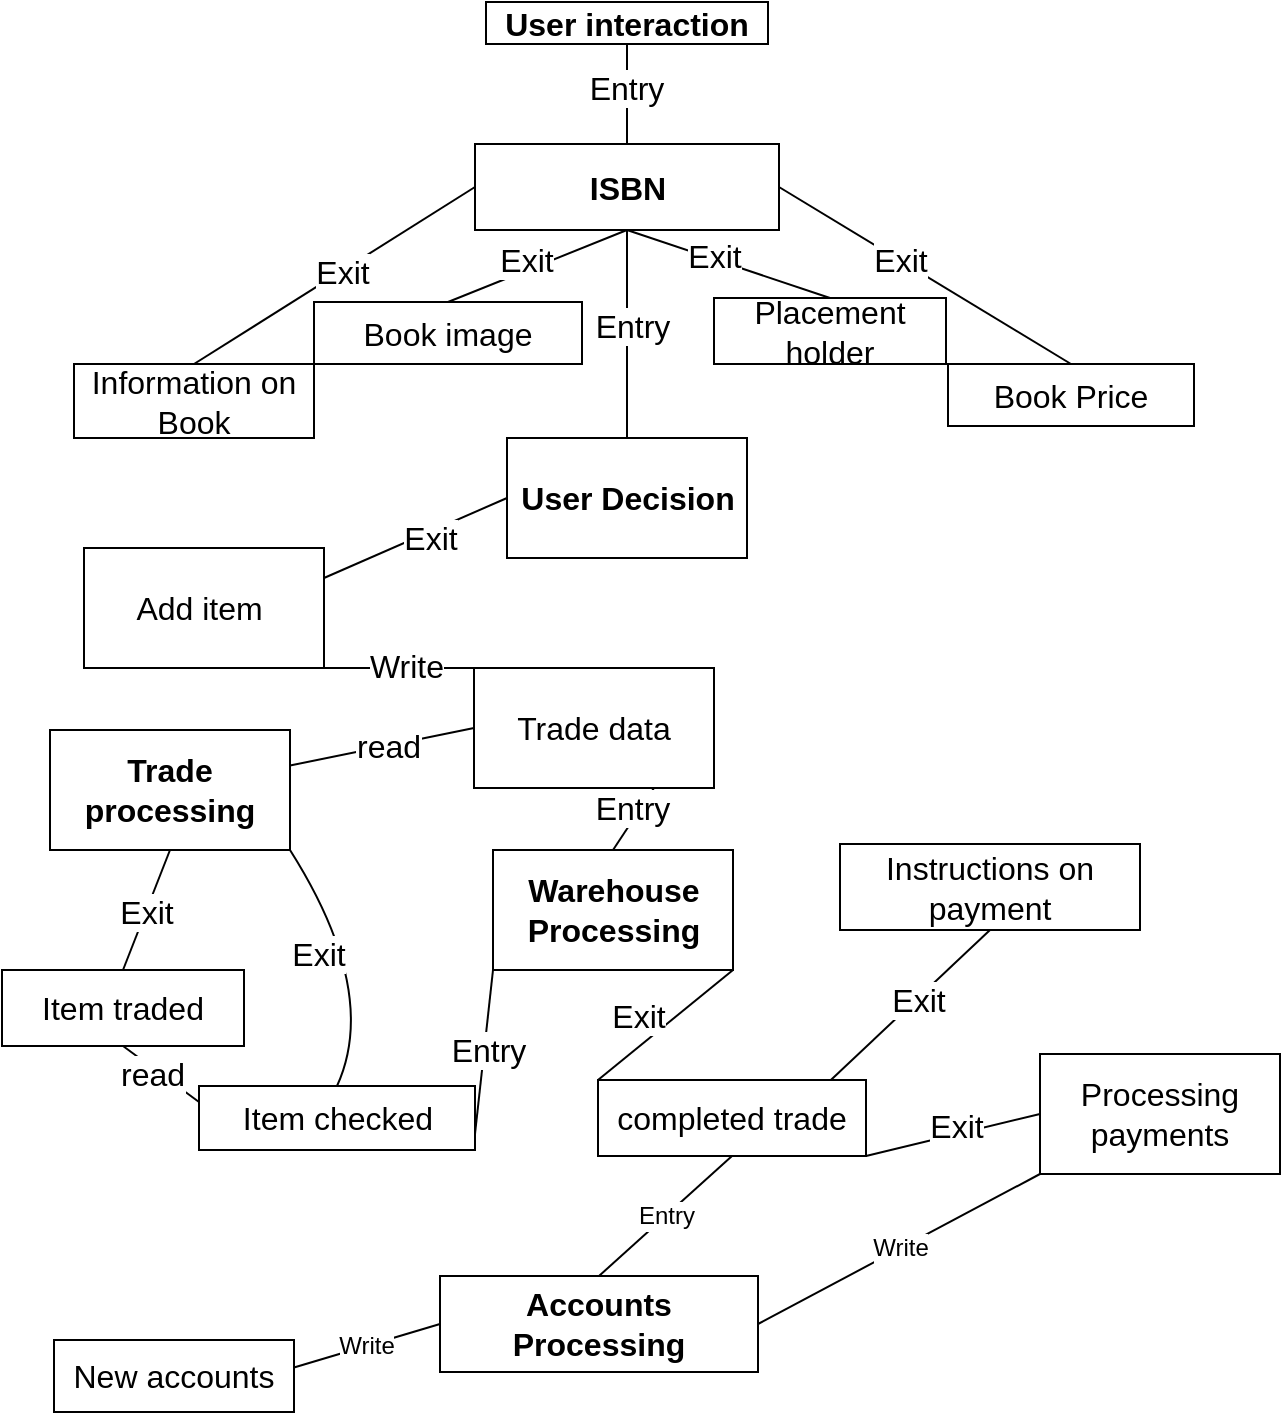 <mxfile version="22.1.22" type="device">
  <diagram name="Page-1" id="oY0__F3UTra54N4F4Q-K">
    <mxGraphModel dx="1052" dy="1177" grid="0" gridSize="10" guides="1" tooltips="1" connect="1" arrows="1" fold="1" page="0" pageScale="1" pageWidth="827" pageHeight="1169" math="0" shadow="0">
      <root>
        <mxCell id="0" />
        <mxCell id="1" parent="0" />
        <mxCell id="jhHn27THDJ7oCrYEGevS-1" value="&lt;b&gt;User interaction&lt;/b&gt;" style="rounded=0;whiteSpace=wrap;html=1;fontSize=16;" vertex="1" parent="1">
          <mxGeometry x="131" y="-166" width="141" height="21" as="geometry" />
        </mxCell>
        <mxCell id="jhHn27THDJ7oCrYEGevS-2" value="&lt;b&gt;ISBN&lt;/b&gt;" style="rounded=0;whiteSpace=wrap;html=1;fontSize=16;" vertex="1" parent="1">
          <mxGeometry x="125.5" y="-95" width="152" height="43" as="geometry" />
        </mxCell>
        <mxCell id="jhHn27THDJ7oCrYEGevS-3" value="" style="endArrow=none;html=1;rounded=0;fontSize=12;startSize=8;endSize=8;curved=1;entryX=0.5;entryY=1;entryDx=0;entryDy=0;exitX=0.5;exitY=0;exitDx=0;exitDy=0;" edge="1" parent="1" source="jhHn27THDJ7oCrYEGevS-2" target="jhHn27THDJ7oCrYEGevS-1">
          <mxGeometry width="50" height="50" relative="1" as="geometry">
            <mxPoint x="154" y="-87" as="sourcePoint" />
            <mxPoint x="204" y="-137" as="targetPoint" />
          </mxGeometry>
        </mxCell>
        <mxCell id="jhHn27THDJ7oCrYEGevS-4" value="Entry" style="edgeLabel;html=1;align=center;verticalAlign=middle;resizable=0;points=[];fontSize=16;" vertex="1" connectable="0" parent="jhHn27THDJ7oCrYEGevS-3">
          <mxGeometry x="0.2" y="-4" relative="1" as="geometry">
            <mxPoint x="-5" y="2" as="offset" />
          </mxGeometry>
        </mxCell>
        <mxCell id="jhHn27THDJ7oCrYEGevS-5" value="" style="endArrow=none;html=1;rounded=0;fontSize=12;startSize=8;endSize=8;curved=1;entryX=0;entryY=0.5;entryDx=0;entryDy=0;exitX=0.5;exitY=0;exitDx=0;exitDy=0;" edge="1" parent="1" source="jhHn27THDJ7oCrYEGevS-10" target="jhHn27THDJ7oCrYEGevS-2">
          <mxGeometry width="50" height="50" relative="1" as="geometry">
            <mxPoint x="-6" y="14" as="sourcePoint" />
            <mxPoint x="125.5" y="-75" as="targetPoint" />
          </mxGeometry>
        </mxCell>
        <mxCell id="jhHn27THDJ7oCrYEGevS-16" value="Exit" style="edgeLabel;html=1;align=center;verticalAlign=middle;resizable=0;points=[];fontSize=16;" vertex="1" connectable="0" parent="jhHn27THDJ7oCrYEGevS-5">
          <mxGeometry x="0.056" relative="1" as="geometry">
            <mxPoint as="offset" />
          </mxGeometry>
        </mxCell>
        <mxCell id="jhHn27THDJ7oCrYEGevS-7" value="" style="endArrow=none;html=1;rounded=0;fontSize=12;startSize=8;endSize=8;curved=1;entryX=0.5;entryY=0;entryDx=0;entryDy=0;exitX=0.5;exitY=1;exitDx=0;exitDy=0;" edge="1" parent="1" source="jhHn27THDJ7oCrYEGevS-2" target="jhHn27THDJ7oCrYEGevS-12">
          <mxGeometry width="50" height="50" relative="1" as="geometry">
            <mxPoint x="193" y="13" as="sourcePoint" />
            <mxPoint x="243" y="-37" as="targetPoint" />
          </mxGeometry>
        </mxCell>
        <mxCell id="jhHn27THDJ7oCrYEGevS-14" value="Exit&lt;br&gt;" style="edgeLabel;html=1;align=center;verticalAlign=middle;resizable=0;points=[];fontSize=16;" vertex="1" connectable="0" parent="jhHn27THDJ7oCrYEGevS-7">
          <mxGeometry x="-0.097" y="5" relative="1" as="geometry">
            <mxPoint x="-12" y="-6" as="offset" />
          </mxGeometry>
        </mxCell>
        <mxCell id="jhHn27THDJ7oCrYEGevS-8" value="" style="endArrow=none;html=1;rounded=0;fontSize=12;startSize=8;endSize=8;curved=1;entryX=0.5;entryY=1;entryDx=0;entryDy=0;exitX=0.5;exitY=0;exitDx=0;exitDy=0;" edge="1" parent="1" source="jhHn27THDJ7oCrYEGevS-13" target="jhHn27THDJ7oCrYEGevS-2">
          <mxGeometry width="50" height="50" relative="1" as="geometry">
            <mxPoint x="212" y="28.5" as="sourcePoint" />
            <mxPoint x="217" y="-29.5" as="targetPoint" />
          </mxGeometry>
        </mxCell>
        <mxCell id="jhHn27THDJ7oCrYEGevS-15" value="Exit" style="edgeLabel;html=1;align=center;verticalAlign=middle;resizable=0;points=[];fontSize=16;" vertex="1" connectable="0" parent="jhHn27THDJ7oCrYEGevS-8">
          <mxGeometry x="-0.044" relative="1" as="geometry">
            <mxPoint x="-10" y="-5" as="offset" />
          </mxGeometry>
        </mxCell>
        <mxCell id="jhHn27THDJ7oCrYEGevS-9" value="" style="endArrow=none;html=1;rounded=0;fontSize=12;startSize=8;endSize=8;curved=1;exitX=1;exitY=0.5;exitDx=0;exitDy=0;entryX=0.5;entryY=0;entryDx=0;entryDy=0;" edge="1" parent="1" source="jhHn27THDJ7oCrYEGevS-2" target="jhHn27THDJ7oCrYEGevS-18">
          <mxGeometry width="50" height="50" relative="1" as="geometry">
            <mxPoint x="294" y="-32" as="sourcePoint" />
            <mxPoint x="386" y="5" as="targetPoint" />
          </mxGeometry>
        </mxCell>
        <mxCell id="jhHn27THDJ7oCrYEGevS-17" value="Exit" style="edgeLabel;html=1;align=center;verticalAlign=middle;resizable=0;points=[];fontSize=16;" vertex="1" connectable="0" parent="jhHn27THDJ7oCrYEGevS-9">
          <mxGeometry x="-0.177" relative="1" as="geometry">
            <mxPoint as="offset" />
          </mxGeometry>
        </mxCell>
        <mxCell id="jhHn27THDJ7oCrYEGevS-10" value="Information on Book" style="rounded=0;whiteSpace=wrap;html=1;fontSize=16;" vertex="1" parent="1">
          <mxGeometry x="-75" y="15" width="120" height="37" as="geometry" />
        </mxCell>
        <mxCell id="jhHn27THDJ7oCrYEGevS-11" style="edgeStyle=none;curved=1;rounded=0;orthogonalLoop=1;jettySize=auto;html=1;exitX=0.5;exitY=1;exitDx=0;exitDy=0;fontSize=12;startSize=8;endSize=8;" edge="1" parent="1" source="jhHn27THDJ7oCrYEGevS-10" target="jhHn27THDJ7oCrYEGevS-10">
          <mxGeometry relative="1" as="geometry" />
        </mxCell>
        <mxCell id="jhHn27THDJ7oCrYEGevS-12" value="Book image" style="rounded=0;whiteSpace=wrap;html=1;fontSize=16;" vertex="1" parent="1">
          <mxGeometry x="45" y="-16" width="134" height="31" as="geometry" />
        </mxCell>
        <mxCell id="jhHn27THDJ7oCrYEGevS-13" value="Placement holder" style="rounded=0;whiteSpace=wrap;html=1;fontSize=16;" vertex="1" parent="1">
          <mxGeometry x="245" y="-18" width="116" height="33" as="geometry" />
        </mxCell>
        <mxCell id="jhHn27THDJ7oCrYEGevS-18" value="Book Price" style="rounded=0;whiteSpace=wrap;html=1;fontSize=16;" vertex="1" parent="1">
          <mxGeometry x="362" y="15" width="123" height="31" as="geometry" />
        </mxCell>
        <mxCell id="jhHn27THDJ7oCrYEGevS-21" value="" style="endArrow=none;html=1;rounded=0;fontSize=12;startSize=8;endSize=8;curved=1;entryX=0.5;entryY=1;entryDx=0;entryDy=0;exitX=0.5;exitY=0;exitDx=0;exitDy=0;" edge="1" parent="1" source="jhHn27THDJ7oCrYEGevS-22" target="jhHn27THDJ7oCrYEGevS-2">
          <mxGeometry width="50" height="50" relative="1" as="geometry">
            <mxPoint x="202" y="98" as="sourcePoint" />
            <mxPoint x="225" y="75" as="targetPoint" />
          </mxGeometry>
        </mxCell>
        <mxCell id="jhHn27THDJ7oCrYEGevS-24" value="Entry" style="edgeLabel;html=1;align=center;verticalAlign=middle;resizable=0;points=[];fontSize=16;" vertex="1" connectable="0" parent="jhHn27THDJ7oCrYEGevS-21">
          <mxGeometry x="0.077" y="-1" relative="1" as="geometry">
            <mxPoint x="1" as="offset" />
          </mxGeometry>
        </mxCell>
        <mxCell id="jhHn27THDJ7oCrYEGevS-22" value="&lt;b&gt;User Decision&lt;/b&gt;" style="rounded=0;whiteSpace=wrap;html=1;fontSize=16;" vertex="1" parent="1">
          <mxGeometry x="141.5" y="52" width="120" height="60" as="geometry" />
        </mxCell>
        <mxCell id="jhHn27THDJ7oCrYEGevS-25" value="" style="endArrow=none;html=1;rounded=0;fontSize=12;startSize=8;endSize=8;curved=1;entryX=0;entryY=0.5;entryDx=0;entryDy=0;exitX=1;exitY=0.25;exitDx=0;exitDy=0;" edge="1" parent="1" source="jhHn27THDJ7oCrYEGevS-26" target="jhHn27THDJ7oCrYEGevS-22">
          <mxGeometry width="50" height="50" relative="1" as="geometry">
            <mxPoint x="70" y="125" as="sourcePoint" />
            <mxPoint x="118" y="122" as="targetPoint" />
          </mxGeometry>
        </mxCell>
        <mxCell id="jhHn27THDJ7oCrYEGevS-27" value="Exit" style="edgeLabel;html=1;align=center;verticalAlign=middle;resizable=0;points=[];fontSize=16;" vertex="1" connectable="0" parent="jhHn27THDJ7oCrYEGevS-25">
          <mxGeometry x="0.133" y="-3" relative="1" as="geometry">
            <mxPoint as="offset" />
          </mxGeometry>
        </mxCell>
        <mxCell id="jhHn27THDJ7oCrYEGevS-26" value="Add item&amp;nbsp;" style="rounded=0;whiteSpace=wrap;html=1;fontSize=16;" vertex="1" parent="1">
          <mxGeometry x="-70" y="107" width="120" height="60" as="geometry" />
        </mxCell>
        <mxCell id="jhHn27THDJ7oCrYEGevS-28" value="" style="endArrow=none;html=1;rounded=0;fontSize=12;startSize=8;endSize=8;curved=1;entryX=1;entryY=1;entryDx=0;entryDy=0;exitX=0.25;exitY=0;exitDx=0;exitDy=0;" edge="1" parent="1" source="jhHn27THDJ7oCrYEGevS-29" target="jhHn27THDJ7oCrYEGevS-26">
          <mxGeometry width="50" height="50" relative="1" as="geometry">
            <mxPoint x="77" y="220" as="sourcePoint" />
            <mxPoint x="225" y="75" as="targetPoint" />
          </mxGeometry>
        </mxCell>
        <mxCell id="jhHn27THDJ7oCrYEGevS-30" value="Write" style="edgeLabel;html=1;align=center;verticalAlign=middle;resizable=0;points=[];fontSize=16;" vertex="1" connectable="0" parent="jhHn27THDJ7oCrYEGevS-28">
          <mxGeometry x="0.217" y="-1" relative="1" as="geometry">
            <mxPoint as="offset" />
          </mxGeometry>
        </mxCell>
        <mxCell id="jhHn27THDJ7oCrYEGevS-29" value="Trade data" style="rounded=0;whiteSpace=wrap;html=1;fontSize=16;" vertex="1" parent="1">
          <mxGeometry x="125" y="167" width="120" height="60" as="geometry" />
        </mxCell>
        <mxCell id="jhHn27THDJ7oCrYEGevS-31" value="" style="endArrow=none;html=1;rounded=0;fontSize=12;startSize=8;endSize=8;curved=1;exitX=0;exitY=0.5;exitDx=0;exitDy=0;" edge="1" parent="1" source="jhHn27THDJ7oCrYEGevS-29" target="jhHn27THDJ7oCrYEGevS-32">
          <mxGeometry width="50" height="50" relative="1" as="geometry">
            <mxPoint x="175" y="125" as="sourcePoint" />
            <mxPoint x="34" y="298" as="targetPoint" />
          </mxGeometry>
        </mxCell>
        <mxCell id="jhHn27THDJ7oCrYEGevS-33" value="read" style="edgeLabel;html=1;align=center;verticalAlign=middle;resizable=0;points=[];fontSize=16;" vertex="1" connectable="0" parent="jhHn27THDJ7oCrYEGevS-31">
          <mxGeometry x="-0.061" y="5" relative="1" as="geometry">
            <mxPoint x="-1" y="-5" as="offset" />
          </mxGeometry>
        </mxCell>
        <mxCell id="jhHn27THDJ7oCrYEGevS-32" value="&lt;b&gt;Trade processing&lt;/b&gt;" style="rounded=0;whiteSpace=wrap;html=1;fontSize=16;" vertex="1" parent="1">
          <mxGeometry x="-87" y="198" width="120" height="60" as="geometry" />
        </mxCell>
        <mxCell id="jhHn27THDJ7oCrYEGevS-34" value="Item traded" style="rounded=0;whiteSpace=wrap;html=1;fontSize=16;" vertex="1" parent="1">
          <mxGeometry x="-111" y="318" width="121" height="38" as="geometry" />
        </mxCell>
        <mxCell id="jhHn27THDJ7oCrYEGevS-35" value="" style="endArrow=none;html=1;rounded=0;fontSize=12;startSize=8;endSize=8;curved=1;exitX=0.5;exitY=1;exitDx=0;exitDy=0;entryX=0.5;entryY=0;entryDx=0;entryDy=0;" edge="1" parent="1" source="jhHn27THDJ7oCrYEGevS-32" target="jhHn27THDJ7oCrYEGevS-34">
          <mxGeometry width="50" height="50" relative="1" as="geometry">
            <mxPoint x="175" y="125" as="sourcePoint" />
            <mxPoint x="225" y="75" as="targetPoint" />
          </mxGeometry>
        </mxCell>
        <mxCell id="jhHn27THDJ7oCrYEGevS-36" value="Exit" style="edgeLabel;html=1;align=center;verticalAlign=middle;resizable=0;points=[];fontSize=16;" vertex="1" connectable="0" parent="jhHn27THDJ7oCrYEGevS-35">
          <mxGeometry x="0.032" relative="1" as="geometry">
            <mxPoint as="offset" />
          </mxGeometry>
        </mxCell>
        <mxCell id="jhHn27THDJ7oCrYEGevS-37" value="" style="endArrow=none;html=1;rounded=0;fontSize=12;startSize=8;endSize=8;curved=1;exitX=0.5;exitY=1;exitDx=0;exitDy=0;entryX=0;entryY=0.25;entryDx=0;entryDy=0;" edge="1" parent="1" source="jhHn27THDJ7oCrYEGevS-34" target="jhHn27THDJ7oCrYEGevS-38">
          <mxGeometry width="50" height="50" relative="1" as="geometry">
            <mxPoint x="175" y="125" as="sourcePoint" />
            <mxPoint x="-26" y="408" as="targetPoint" />
          </mxGeometry>
        </mxCell>
        <mxCell id="jhHn27THDJ7oCrYEGevS-41" value="read" style="edgeLabel;html=1;align=center;verticalAlign=middle;resizable=0;points=[];fontSize=16;" vertex="1" connectable="0" parent="jhHn27THDJ7oCrYEGevS-37">
          <mxGeometry x="0.011" y="-3" relative="1" as="geometry">
            <mxPoint x="-3" y="-3" as="offset" />
          </mxGeometry>
        </mxCell>
        <mxCell id="jhHn27THDJ7oCrYEGevS-38" value="Item checked" style="rounded=0;whiteSpace=wrap;html=1;fontSize=16;" vertex="1" parent="1">
          <mxGeometry x="-12.5" y="376" width="138" height="32" as="geometry" />
        </mxCell>
        <mxCell id="jhHn27THDJ7oCrYEGevS-39" value="" style="endArrow=none;html=1;rounded=0;fontSize=12;startSize=8;endSize=8;curved=1;exitX=0.5;exitY=0;exitDx=0;exitDy=0;entryX=1;entryY=1;entryDx=0;entryDy=0;" edge="1" parent="1" source="jhHn27THDJ7oCrYEGevS-38" target="jhHn27THDJ7oCrYEGevS-32">
          <mxGeometry width="50" height="50" relative="1" as="geometry">
            <mxPoint x="175" y="125" as="sourcePoint" />
            <mxPoint x="225" y="75" as="targetPoint" />
            <Array as="points">
              <mxPoint x="78" y="329" />
            </Array>
          </mxGeometry>
        </mxCell>
        <mxCell id="jhHn27THDJ7oCrYEGevS-40" value="Exit" style="edgeLabel;html=1;align=center;verticalAlign=middle;resizable=0;points=[];fontSize=16;" vertex="1" connectable="0" parent="jhHn27THDJ7oCrYEGevS-39">
          <mxGeometry x="0.256" y="16" relative="1" as="geometry">
            <mxPoint as="offset" />
          </mxGeometry>
        </mxCell>
        <mxCell id="jhHn27THDJ7oCrYEGevS-42" value="&lt;b&gt;Warehouse Processing&lt;/b&gt;" style="rounded=0;whiteSpace=wrap;html=1;fontSize=16;" vertex="1" parent="1">
          <mxGeometry x="134.5" y="258" width="120" height="60" as="geometry" />
        </mxCell>
        <mxCell id="jhHn27THDJ7oCrYEGevS-43" value="" style="endArrow=none;html=1;rounded=0;fontSize=12;startSize=8;endSize=8;curved=1;entryX=0.5;entryY=0;entryDx=0;entryDy=0;exitX=0.75;exitY=1;exitDx=0;exitDy=0;" edge="1" parent="1" source="jhHn27THDJ7oCrYEGevS-29" target="jhHn27THDJ7oCrYEGevS-42">
          <mxGeometry width="50" height="50" relative="1" as="geometry">
            <mxPoint x="175" y="225" as="sourcePoint" />
            <mxPoint x="225" y="175" as="targetPoint" />
          </mxGeometry>
        </mxCell>
        <mxCell id="jhHn27THDJ7oCrYEGevS-44" value="Entry" style="edgeLabel;html=1;align=center;verticalAlign=middle;resizable=0;points=[];fontSize=16;" vertex="1" connectable="0" parent="jhHn27THDJ7oCrYEGevS-43">
          <mxGeometry x="-0.058" y="-4" relative="1" as="geometry">
            <mxPoint x="2" y="-3" as="offset" />
          </mxGeometry>
        </mxCell>
        <mxCell id="jhHn27THDJ7oCrYEGevS-45" value="" style="endArrow=none;html=1;rounded=0;fontSize=12;startSize=8;endSize=8;curved=1;entryX=0;entryY=1;entryDx=0;entryDy=0;exitX=1;exitY=0.75;exitDx=0;exitDy=0;" edge="1" parent="1" source="jhHn27THDJ7oCrYEGevS-38" target="jhHn27THDJ7oCrYEGevS-42">
          <mxGeometry width="50" height="50" relative="1" as="geometry">
            <mxPoint x="175" y="225" as="sourcePoint" />
            <mxPoint x="225" y="175" as="targetPoint" />
          </mxGeometry>
        </mxCell>
        <mxCell id="jhHn27THDJ7oCrYEGevS-46" value="Entry" style="edgeLabel;html=1;align=center;verticalAlign=middle;resizable=0;points=[];fontSize=16;" vertex="1" connectable="0" parent="jhHn27THDJ7oCrYEGevS-45">
          <mxGeometry x="0.062" relative="1" as="geometry">
            <mxPoint x="1" y="1" as="offset" />
          </mxGeometry>
        </mxCell>
        <mxCell id="jhHn27THDJ7oCrYEGevS-53" value="completed trade" style="rounded=0;whiteSpace=wrap;html=1;fontSize=16;" vertex="1" parent="1">
          <mxGeometry x="187" y="373" width="134" height="38" as="geometry" />
        </mxCell>
        <mxCell id="jhHn27THDJ7oCrYEGevS-56" value="" style="endArrow=none;html=1;rounded=0;fontSize=12;startSize=8;endSize=8;curved=1;entryX=0;entryY=0;entryDx=0;entryDy=0;exitX=1;exitY=1;exitDx=0;exitDy=0;" edge="1" parent="1" source="jhHn27THDJ7oCrYEGevS-42" target="jhHn27THDJ7oCrYEGevS-53">
          <mxGeometry width="50" height="50" relative="1" as="geometry">
            <mxPoint x="262" y="316" as="sourcePoint" />
            <mxPoint x="305" y="275" as="targetPoint" />
          </mxGeometry>
        </mxCell>
        <mxCell id="jhHn27THDJ7oCrYEGevS-57" value="Exit" style="edgeLabel;html=1;align=center;verticalAlign=middle;resizable=0;points=[];fontSize=16;" vertex="1" connectable="0" parent="jhHn27THDJ7oCrYEGevS-56">
          <mxGeometry x="0.286" relative="1" as="geometry">
            <mxPoint x="-4" y="-13" as="offset" />
          </mxGeometry>
        </mxCell>
        <mxCell id="jhHn27THDJ7oCrYEGevS-59" value="" style="endArrow=none;html=1;rounded=0;fontSize=12;startSize=8;endSize=8;curved=1;entryX=0.869;entryY=0;entryDx=0;entryDy=0;entryPerimeter=0;exitX=0.5;exitY=1;exitDx=0;exitDy=0;" edge="1" parent="1" source="jhHn27THDJ7oCrYEGevS-60" target="jhHn27THDJ7oCrYEGevS-53">
          <mxGeometry width="50" height="50" relative="1" as="geometry">
            <mxPoint x="354" y="333" as="sourcePoint" />
            <mxPoint x="221" y="418" as="targetPoint" />
          </mxGeometry>
        </mxCell>
        <mxCell id="jhHn27THDJ7oCrYEGevS-61" value="Exit" style="edgeLabel;html=1;align=center;verticalAlign=middle;resizable=0;points=[];fontSize=16;" vertex="1" connectable="0" parent="jhHn27THDJ7oCrYEGevS-59">
          <mxGeometry x="-0.074" relative="1" as="geometry">
            <mxPoint as="offset" />
          </mxGeometry>
        </mxCell>
        <mxCell id="jhHn27THDJ7oCrYEGevS-60" value="Instructions on payment" style="rounded=0;whiteSpace=wrap;html=1;fontSize=16;" vertex="1" parent="1">
          <mxGeometry x="308" y="255" width="150" height="43" as="geometry" />
        </mxCell>
        <mxCell id="jhHn27THDJ7oCrYEGevS-62" value="Processing payments" style="rounded=0;whiteSpace=wrap;html=1;fontSize=16;" vertex="1" parent="1">
          <mxGeometry x="408" y="360" width="120" height="60" as="geometry" />
        </mxCell>
        <mxCell id="jhHn27THDJ7oCrYEGevS-63" value="" style="endArrow=none;html=1;rounded=0;fontSize=12;startSize=8;endSize=8;curved=1;entryX=1;entryY=1;entryDx=0;entryDy=0;exitX=0;exitY=0.5;exitDx=0;exitDy=0;" edge="1" parent="1" source="jhHn27THDJ7oCrYEGevS-62" target="jhHn27THDJ7oCrYEGevS-53">
          <mxGeometry width="50" height="50" relative="1" as="geometry">
            <mxPoint x="175" y="325" as="sourcePoint" />
            <mxPoint x="225" y="275" as="targetPoint" />
          </mxGeometry>
        </mxCell>
        <mxCell id="jhHn27THDJ7oCrYEGevS-64" value="Exit" style="edgeLabel;html=1;align=center;verticalAlign=middle;resizable=0;points=[];fontSize=16;" vertex="1" connectable="0" parent="jhHn27THDJ7oCrYEGevS-63">
          <mxGeometry x="-0.038" y="-4" relative="1" as="geometry">
            <mxPoint as="offset" />
          </mxGeometry>
        </mxCell>
        <mxCell id="jhHn27THDJ7oCrYEGevS-66" value="&lt;b&gt;Accounts Processing&lt;/b&gt;" style="rounded=0;whiteSpace=wrap;html=1;fontSize=16;" vertex="1" parent="1">
          <mxGeometry x="108" y="471" width="159" height="48" as="geometry" />
        </mxCell>
        <mxCell id="jhHn27THDJ7oCrYEGevS-68" value="Entry" style="endArrow=none;html=1;rounded=0;fontSize=12;startSize=8;endSize=8;curved=1;exitX=0.5;exitY=1;exitDx=0;exitDy=0;entryX=0.5;entryY=0;entryDx=0;entryDy=0;" edge="1" parent="1" source="jhHn27THDJ7oCrYEGevS-53" target="jhHn27THDJ7oCrYEGevS-66">
          <mxGeometry width="50" height="50" relative="1" as="geometry">
            <mxPoint x="175" y="225" as="sourcePoint" />
            <mxPoint x="225" y="175" as="targetPoint" />
          </mxGeometry>
        </mxCell>
        <mxCell id="jhHn27THDJ7oCrYEGevS-69" value="Write" style="endArrow=none;html=1;rounded=0;fontSize=12;startSize=8;endSize=8;curved=1;exitX=1;exitY=0.5;exitDx=0;exitDy=0;entryX=0;entryY=1;entryDx=0;entryDy=0;" edge="1" parent="1" source="jhHn27THDJ7oCrYEGevS-66" target="jhHn27THDJ7oCrYEGevS-62">
          <mxGeometry width="50" height="50" relative="1" as="geometry">
            <mxPoint x="175" y="225" as="sourcePoint" />
            <mxPoint x="225" y="175" as="targetPoint" />
          </mxGeometry>
        </mxCell>
        <mxCell id="jhHn27THDJ7oCrYEGevS-72" value="Write" style="endArrow=none;html=1;rounded=0;fontSize=12;startSize=8;endSize=8;curved=1;entryX=0;entryY=0.5;entryDx=0;entryDy=0;exitX=1;exitY=0.383;exitDx=0;exitDy=0;exitPerimeter=0;" edge="1" parent="1" source="jhHn27THDJ7oCrYEGevS-73" target="jhHn27THDJ7oCrYEGevS-66">
          <mxGeometry width="50" height="50" relative="1" as="geometry">
            <mxPoint x="48" y="511" as="sourcePoint" />
            <mxPoint x="37.5" y="526" as="targetPoint" />
          </mxGeometry>
        </mxCell>
        <mxCell id="jhHn27THDJ7oCrYEGevS-73" value="New accounts" style="rounded=0;whiteSpace=wrap;html=1;fontSize=16;" vertex="1" parent="1">
          <mxGeometry x="-85" y="503" width="120" height="36" as="geometry" />
        </mxCell>
      </root>
    </mxGraphModel>
  </diagram>
</mxfile>
